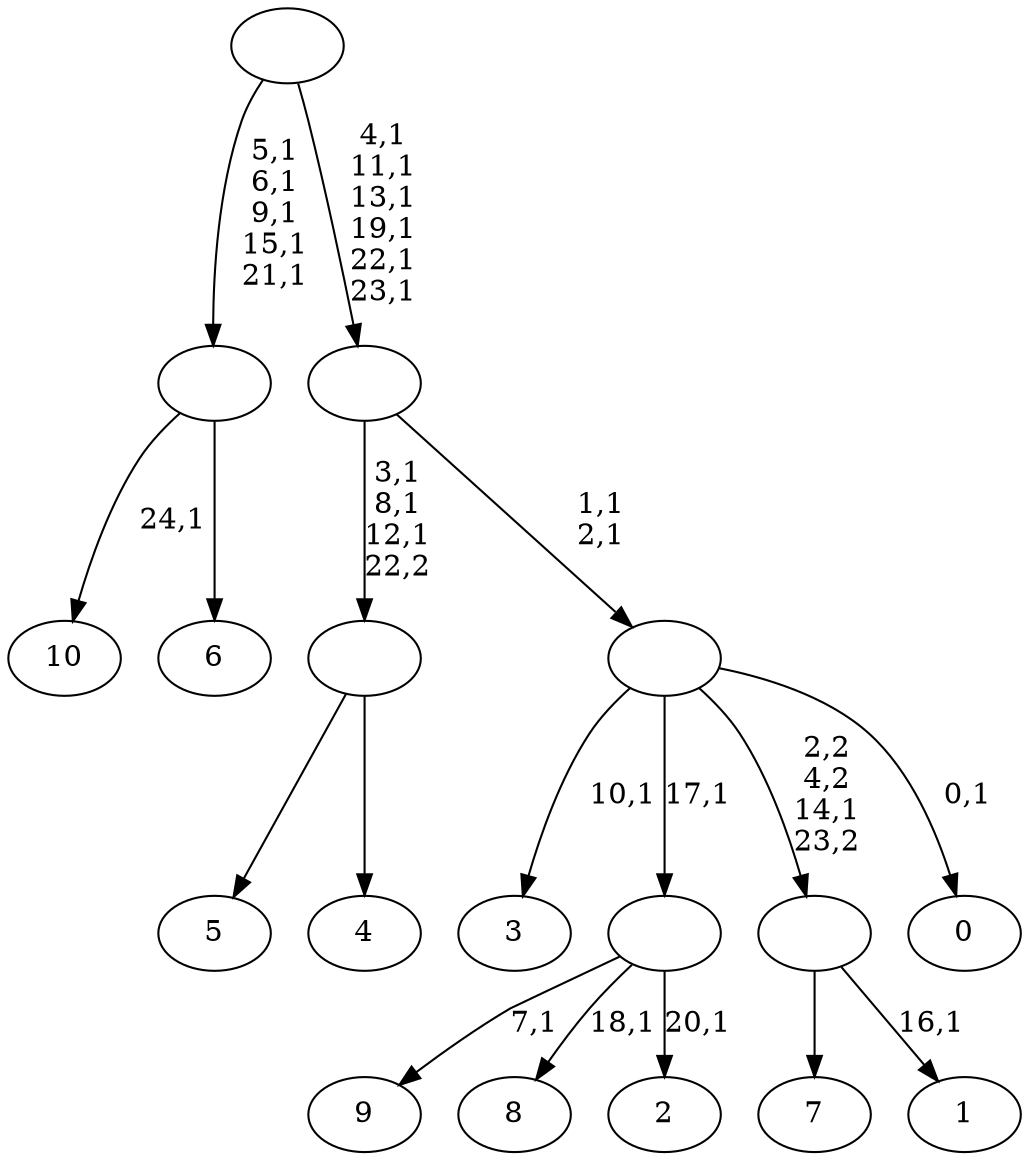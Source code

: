 digraph T {
	36 [label="10"]
	34 [label="9"]
	32 [label="8"]
	30 [label="7"]
	29 [label="6"]
	28 [label=""]
	23 [label="5"]
	22 [label="4"]
	21 [label=""]
	18 [label="3"]
	16 [label="2"]
	14 [label=""]
	13 [label="1"]
	11 [label=""]
	10 [label="0"]
	8 [label=""]
	6 [label=""]
	0 [label=""]
	28 -> 36 [label="24,1"]
	28 -> 29 [label=""]
	21 -> 23 [label=""]
	21 -> 22 [label=""]
	14 -> 16 [label="20,1"]
	14 -> 32 [label="18,1"]
	14 -> 34 [label="7,1"]
	11 -> 13 [label="16,1"]
	11 -> 30 [label=""]
	8 -> 10 [label="0,1"]
	8 -> 18 [label="10,1"]
	8 -> 14 [label="17,1"]
	8 -> 11 [label="2,2\n4,2\n14,1\n23,2"]
	6 -> 8 [label="1,1\n2,1"]
	6 -> 21 [label="3,1\n8,1\n12,1\n22,2"]
	0 -> 6 [label="4,1\n11,1\n13,1\n19,1\n22,1\n23,1"]
	0 -> 28 [label="5,1\n6,1\n9,1\n15,1\n21,1"]
}
